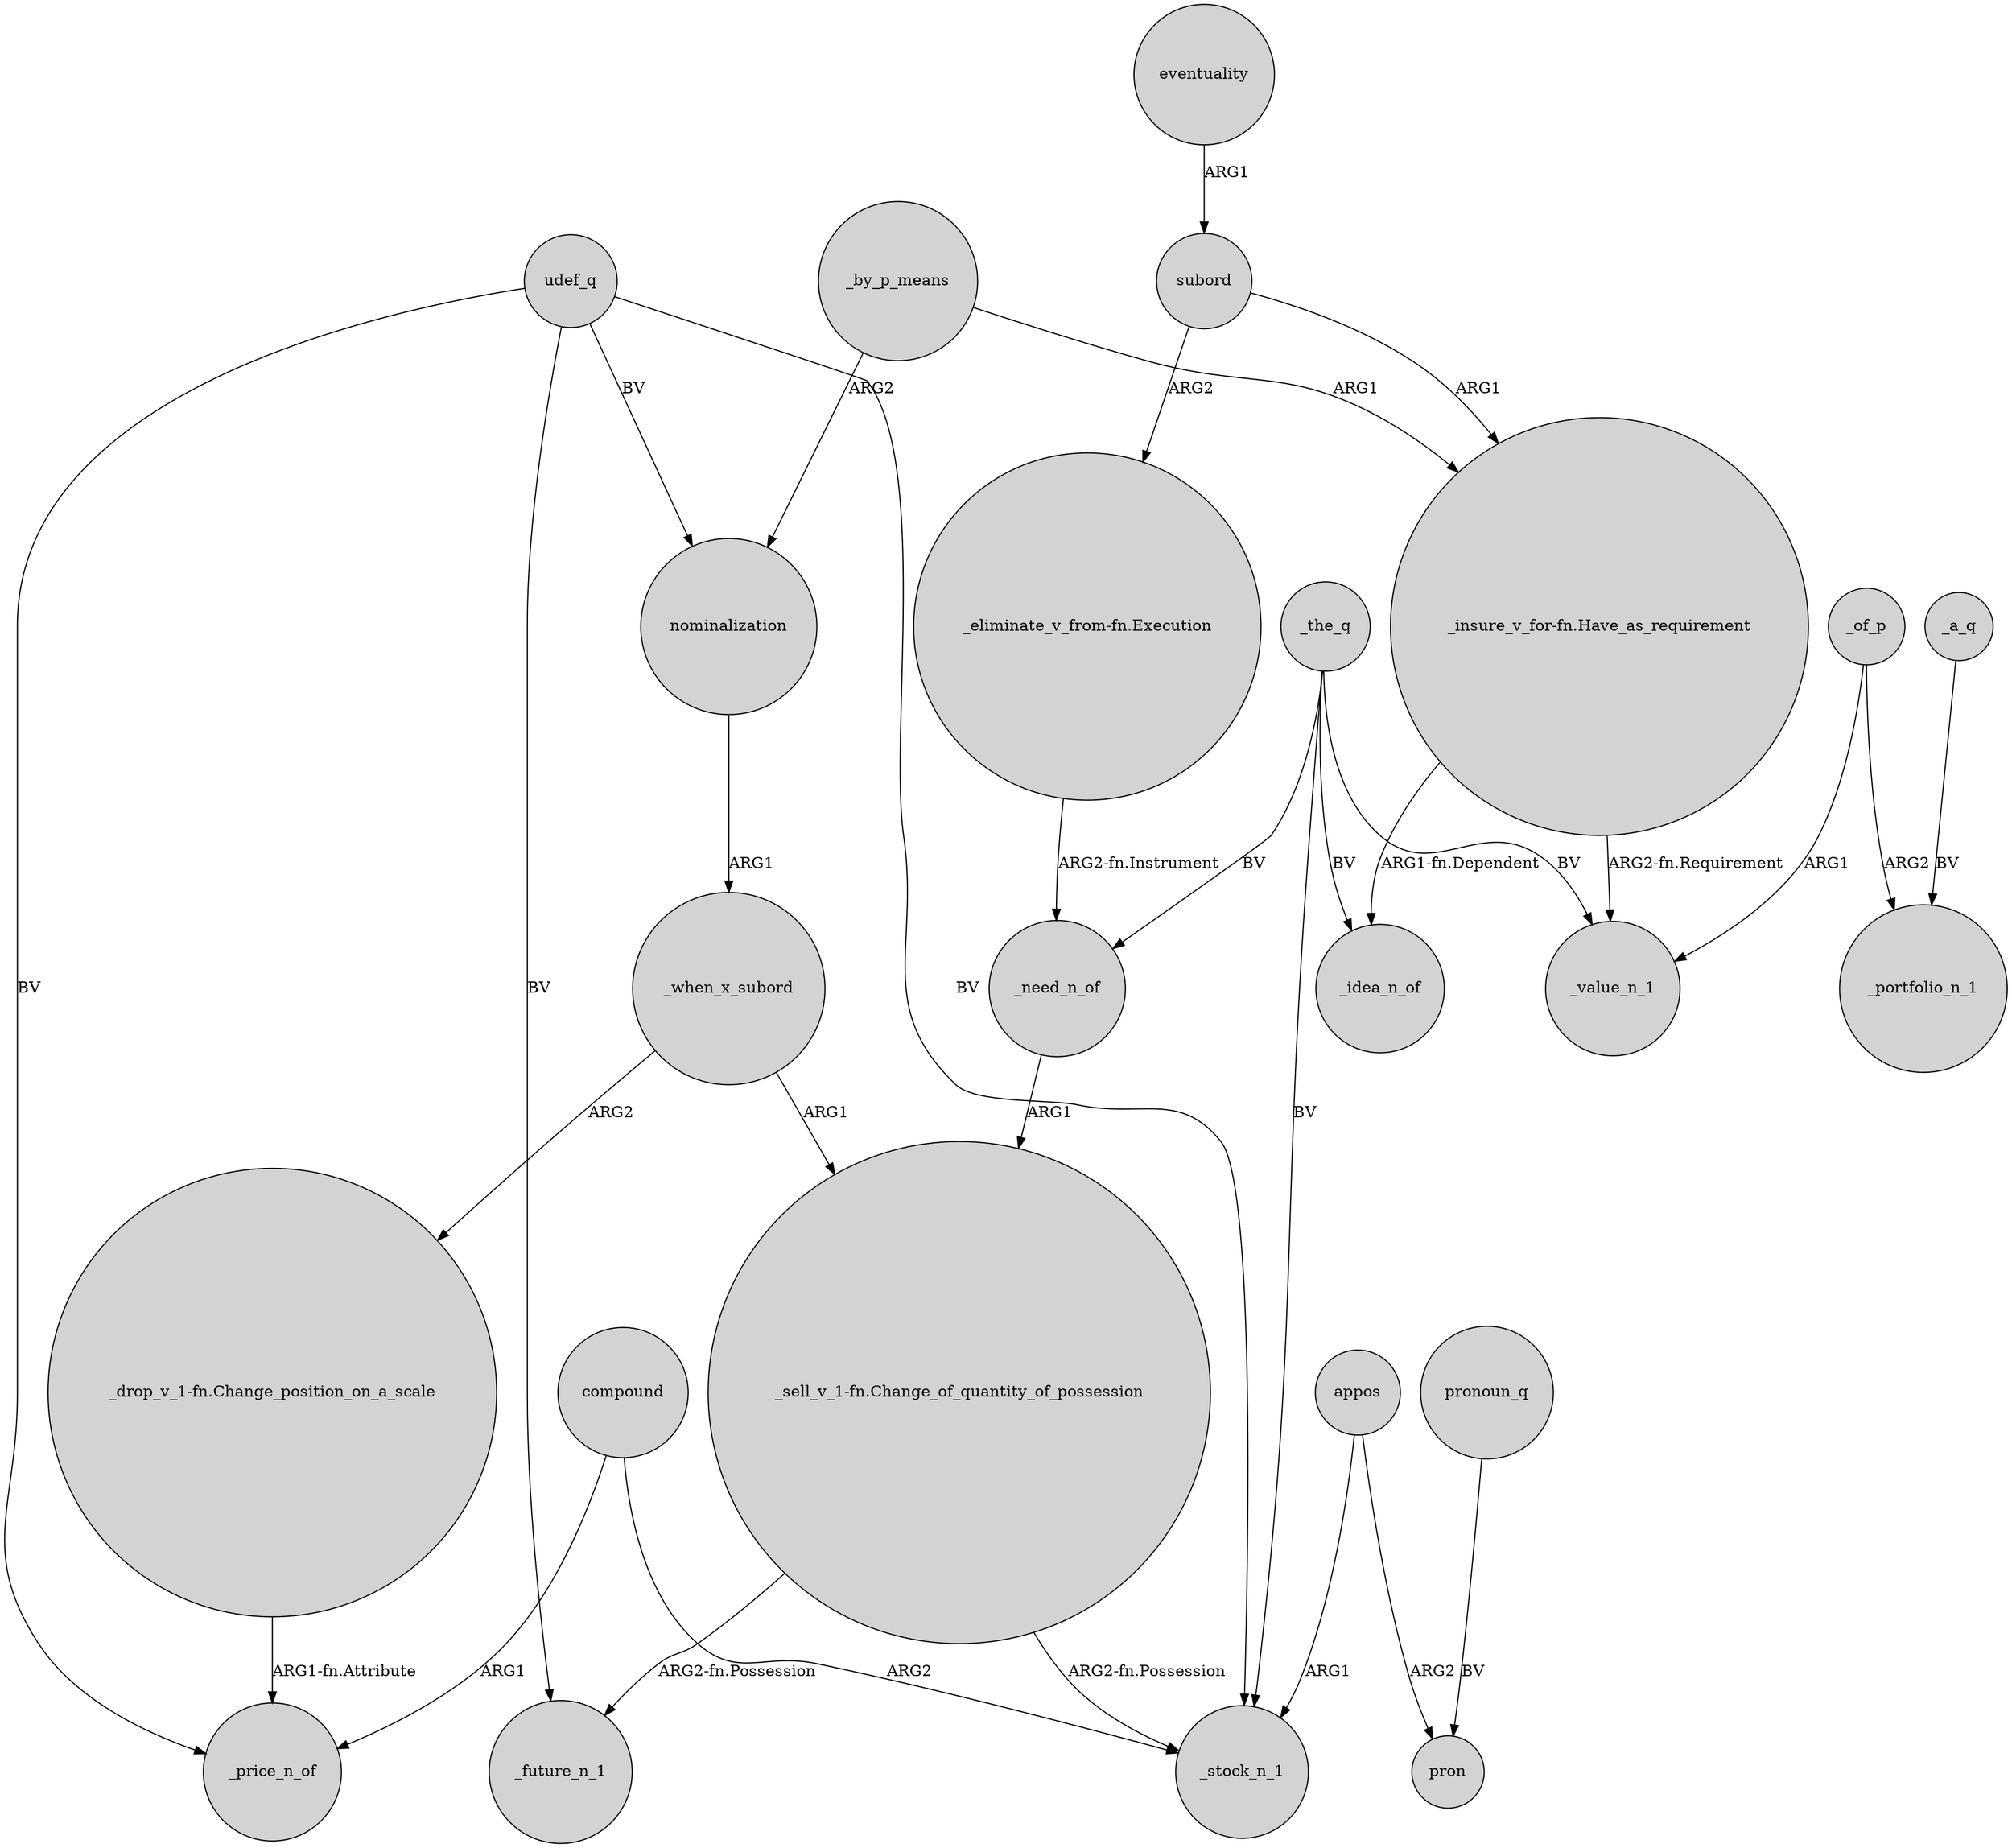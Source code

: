 digraph {
	node [shape=circle style=filled]
	_need_n_of -> "_sell_v_1-fn.Change_of_quantity_of_possession" [label=ARG1]
	_the_q -> _idea_n_of [label=BV]
	udef_q -> _price_n_of [label=BV]
	"_sell_v_1-fn.Change_of_quantity_of_possession" -> _future_n_1 [label="ARG2-fn.Possession"]
	udef_q -> nominalization [label=BV]
	eventuality -> subord [label=ARG1]
	udef_q -> _future_n_1 [label=BV]
	appos -> pron [label=ARG2]
	pronoun_q -> pron [label=BV]
	"_eliminate_v_from-fn.Execution" -> _need_n_of [label="ARG2-fn.Instrument"]
	udef_q -> _stock_n_1 [label=BV]
	_the_q -> _stock_n_1 [label=BV]
	_of_p -> _portfolio_n_1 [label=ARG2]
	_a_q -> _portfolio_n_1 [label=BV]
	"_sell_v_1-fn.Change_of_quantity_of_possession" -> _stock_n_1 [label="ARG2-fn.Possession"]
	compound -> _stock_n_1 [label=ARG2]
	_by_p_means -> nominalization [label=ARG2]
	nominalization -> _when_x_subord [label=ARG1]
	_the_q -> _value_n_1 [label=BV]
	_of_p -> _value_n_1 [label=ARG1]
	_when_x_subord -> "_sell_v_1-fn.Change_of_quantity_of_possession" [label=ARG1]
	_the_q -> _need_n_of [label=BV]
	"_drop_v_1-fn.Change_position_on_a_scale" -> _price_n_of [label="ARG1-fn.Attribute"]
	_by_p_means -> "_insure_v_for-fn.Have_as_requirement" [label=ARG1]
	appos -> _stock_n_1 [label=ARG1]
	"_insure_v_for-fn.Have_as_requirement" -> _value_n_1 [label="ARG2-fn.Requirement"]
	"_insure_v_for-fn.Have_as_requirement" -> _idea_n_of [label="ARG1-fn.Dependent"]
	subord -> "_insure_v_for-fn.Have_as_requirement" [label=ARG1]
	compound -> _price_n_of [label=ARG1]
	_when_x_subord -> "_drop_v_1-fn.Change_position_on_a_scale" [label=ARG2]
	subord -> "_eliminate_v_from-fn.Execution" [label=ARG2]
}
